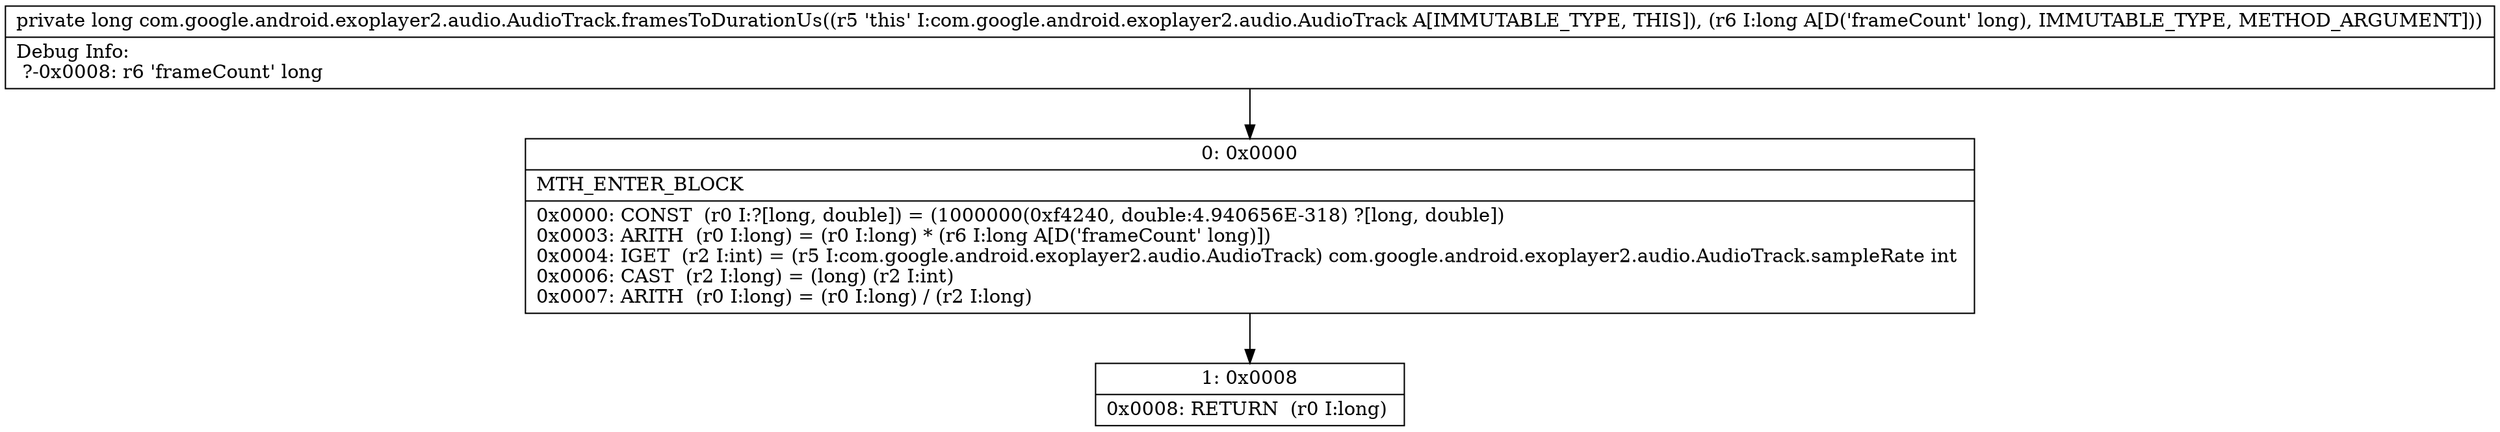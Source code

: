 digraph "CFG forcom.google.android.exoplayer2.audio.AudioTrack.framesToDurationUs(J)J" {
Node_0 [shape=record,label="{0\:\ 0x0000|MTH_ENTER_BLOCK\l|0x0000: CONST  (r0 I:?[long, double]) = (1000000(0xf4240, double:4.940656E\-318) ?[long, double]) \l0x0003: ARITH  (r0 I:long) = (r0 I:long) * (r6 I:long A[D('frameCount' long)]) \l0x0004: IGET  (r2 I:int) = (r5 I:com.google.android.exoplayer2.audio.AudioTrack) com.google.android.exoplayer2.audio.AudioTrack.sampleRate int \l0x0006: CAST  (r2 I:long) = (long) (r2 I:int) \l0x0007: ARITH  (r0 I:long) = (r0 I:long) \/ (r2 I:long) \l}"];
Node_1 [shape=record,label="{1\:\ 0x0008|0x0008: RETURN  (r0 I:long) \l}"];
MethodNode[shape=record,label="{private long com.google.android.exoplayer2.audio.AudioTrack.framesToDurationUs((r5 'this' I:com.google.android.exoplayer2.audio.AudioTrack A[IMMUTABLE_TYPE, THIS]), (r6 I:long A[D('frameCount' long), IMMUTABLE_TYPE, METHOD_ARGUMENT]))  | Debug Info:\l  ?\-0x0008: r6 'frameCount' long\l}"];
MethodNode -> Node_0;
Node_0 -> Node_1;
}

